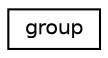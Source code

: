 digraph "Graphical Class Hierarchy"
{
  edge [fontname="Helvetica",fontsize="10",labelfontname="Helvetica",labelfontsize="10"];
  node [fontname="Helvetica",fontsize="10",shape=record];
  rankdir="LR";
  Node0 [label="group",height=0.2,width=0.4,color="black", fillcolor="white", style="filled",URL="$d1/db7/classgroup.html"];
}
